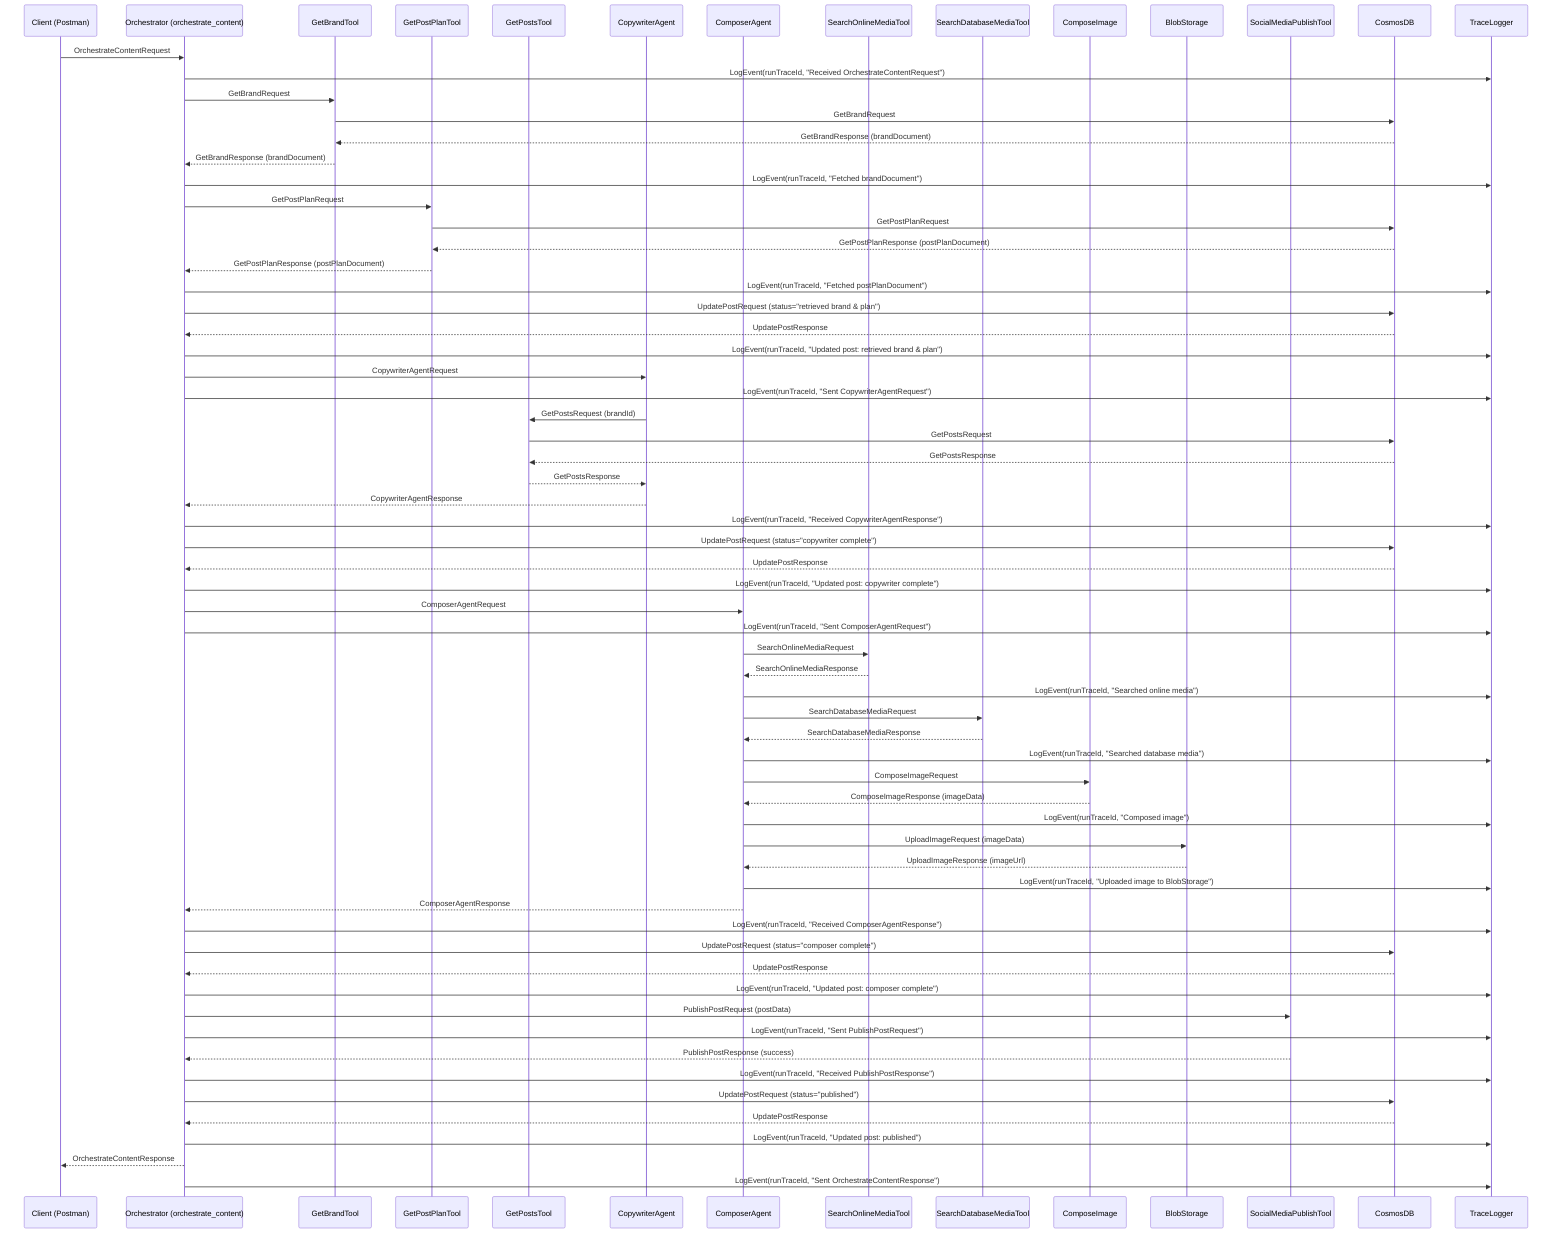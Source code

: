 ---
id: 16629962-bb60-4718-ad83-7da6c0705c9e
---

sequenceDiagram
	participant Client as Client (Postman)
	participant Orchestrator as Orchestrator (orchestrate_content)
	participant GetBrandTool as GetBrandTool
	participant GetPostPlanTool as GetPostPlanTool
	participant GetPostsTool as GetPostsTool
	participant CopywriterAgent as CopywriterAgent
	participant ComposerAgent as ComposerAgent
	participant SearchOnlineMediaTool as SearchOnlineMediaTool
	participant SearchDatabaseMediaTool as SearchDatabaseMediaTool
	participant ComposeImage as ComposeImage
	participant BlobStorage as BlobStorage
	participant SocialMediaPublishTool as SocialMediaPublishTool
	participant CosmosDB as CosmosDB
	participant TraceLogger as TraceLogger


	Client->>Orchestrator: OrchestrateContentRequest
	Orchestrator->>TraceLogger: LogEvent(runTraceId, "Received OrchestrateContentRequest")
	Orchestrator->>GetBrandTool: GetBrandRequest
	GetBrandTool->>CosmosDB: GetBrandRequest
	CosmosDB-->>GetBrandTool: GetBrandResponse (brandDocument)
	GetBrandTool-->>Orchestrator: GetBrandResponse (brandDocument)
	Orchestrator->>TraceLogger: LogEvent(runTraceId, "Fetched brandDocument")
	Orchestrator->>GetPostPlanTool: GetPostPlanRequest
	GetPostPlanTool->>CosmosDB: GetPostPlanRequest
	CosmosDB-->>GetPostPlanTool: GetPostPlanResponse (postPlanDocument)
	GetPostPlanTool-->>Orchestrator: GetPostPlanResponse (postPlanDocument)
	Orchestrator->>TraceLogger: LogEvent(runTraceId, "Fetched postPlanDocument")
	Orchestrator->>CosmosDB: UpdatePostRequest (status="retrieved brand & plan")
	CosmosDB-->>Orchestrator: UpdatePostResponse
	Orchestrator->>TraceLogger: LogEvent(runTraceId, "Updated post: retrieved brand & plan")
	Orchestrator->>CopywriterAgent: CopywriterAgentRequest
	Orchestrator->>TraceLogger: LogEvent(runTraceId, "Sent CopywriterAgentRequest")
	CopywriterAgent->>GetPostsTool: GetPostsRequest (brandId)
	GetPostsTool->>CosmosDB: GetPostsRequest
	CosmosDB-->>GetPostsTool: GetPostsResponse
	GetPostsTool-->>CopywriterAgent: GetPostsResponse
	CopywriterAgent-->>Orchestrator: CopywriterAgentResponse
	Orchestrator->>TraceLogger: LogEvent(runTraceId, "Received CopywriterAgentResponse")
	Orchestrator->>CosmosDB: UpdatePostRequest (status="copywriter complete")
	CosmosDB-->>Orchestrator: UpdatePostResponse
	Orchestrator->>TraceLogger: LogEvent(runTraceId, "Updated post: copywriter complete")
	Orchestrator->>ComposerAgent: ComposerAgentRequest
	Orchestrator->>TraceLogger: LogEvent(runTraceId, "Sent ComposerAgentRequest")
	ComposerAgent->>SearchOnlineMediaTool: SearchOnlineMediaRequest
	SearchOnlineMediaTool-->>ComposerAgent: SearchOnlineMediaResponse
	ComposerAgent->>TraceLogger: LogEvent(runTraceId, "Searched online media")
	ComposerAgent->>SearchDatabaseMediaTool: SearchDatabaseMediaRequest
	SearchDatabaseMediaTool-->>ComposerAgent: SearchDatabaseMediaResponse
	ComposerAgent->>TraceLogger: LogEvent(runTraceId, "Searched database media")
	ComposerAgent->>ComposeImage: ComposeImageRequest
	ComposeImage-->>ComposerAgent: ComposeImageResponse (imageData)
	ComposerAgent->>TraceLogger: LogEvent(runTraceId, "Composed image")
	ComposerAgent->>BlobStorage: UploadImageRequest (imageData)
	BlobStorage-->>ComposerAgent: UploadImageResponse (imageUrl)
	ComposerAgent->>TraceLogger: LogEvent(runTraceId, "Uploaded image to BlobStorage")
	ComposerAgent-->>Orchestrator: ComposerAgentResponse
	Orchestrator->>TraceLogger: LogEvent(runTraceId, "Received ComposerAgentResponse")
	Orchestrator->>CosmosDB: UpdatePostRequest (status="composer complete")
	CosmosDB-->>Orchestrator: UpdatePostResponse
	Orchestrator->>TraceLogger: LogEvent(runTraceId, "Updated post: composer complete")
	Orchestrator->>SocialMediaPublishTool: PublishPostRequest (postData)
	Orchestrator->>TraceLogger: LogEvent(runTraceId, "Sent PublishPostRequest")
	SocialMediaPublishTool-->>Orchestrator: PublishPostResponse (success)
	Orchestrator->>TraceLogger: LogEvent(runTraceId, "Received PublishPostResponse")
	Orchestrator->>CosmosDB: UpdatePostRequest (status="published")
	CosmosDB-->>Orchestrator: UpdatePostResponse
	Orchestrator->>TraceLogger: LogEvent(runTraceId, "Updated post: published")
	Orchestrator-->>Client: OrchestrateContentResponse
	Orchestrator->>TraceLogger: LogEvent(runTraceId, "Sent OrchestrateContentResponse")